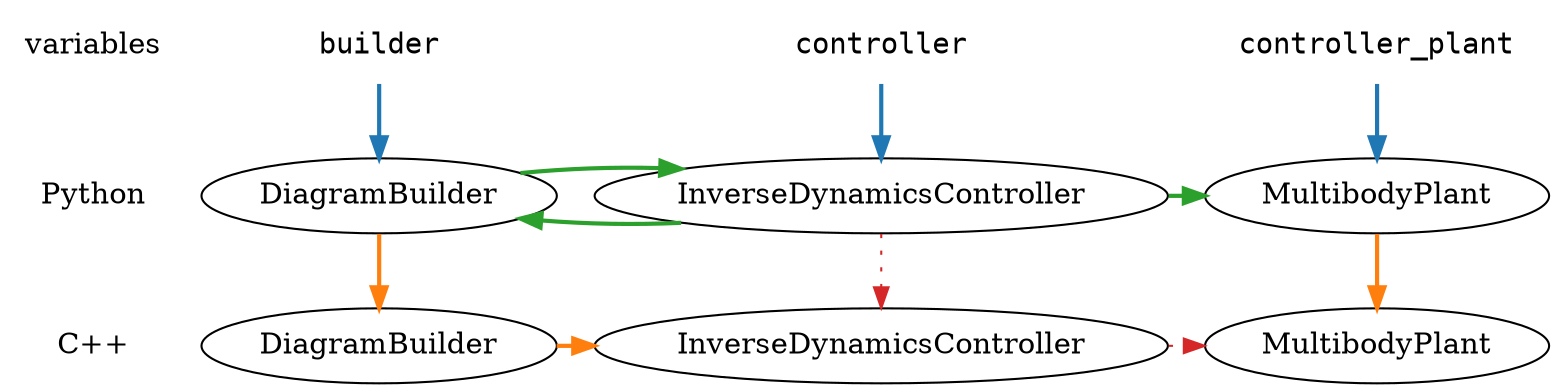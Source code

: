 digraph G {
  {
    node [shape=plaintext];
    edge [style=invis];
    variables -> Python -> "C++";
  }
  {
    node [shape=plaintext, fontname="Courier"];
    controller_plant; builder; controller;
  }
  
  pymbp [label="MultibodyPlant"];
  cmbp [label="MultibodyPlant"];
  pydb [label="DiagramBuilder"];
  cdb [label="DiagramBuilder"];
  pyidc [label="InverseDynamicsController"];
  cidc [label="InverseDynamicsController"];
  
  { rank = same; variables; builder; controller; controller_plant; }
  { rank = same; Python; pymbp; pydb; pyidc; }
  { rank = same; "C++"; cmbp; cdb; cidc; }
  
  {
    edge [color="#1F77B4", style=bold];
    controller_plant -> pymbp;
    builder -> pydb;
    controller -> pyidc;
  }
  
  {
    edge [color="#FF7F0E", style=bold];
    pymbp -> cmbp;
    pydb -> cdb;
    cdb -> cidc;
  }
  
  {
    edge [color="#2CA02C", style=bold constraint=false];
    pyidc -> pydb;
    pydb -> pyidc;
    pyidc -> pymbp;
  }
  
  {
    edge [color="#D62728", style=dotted];
    pyidc -> cidc;
    cidc -> cmbp;
  }
}
